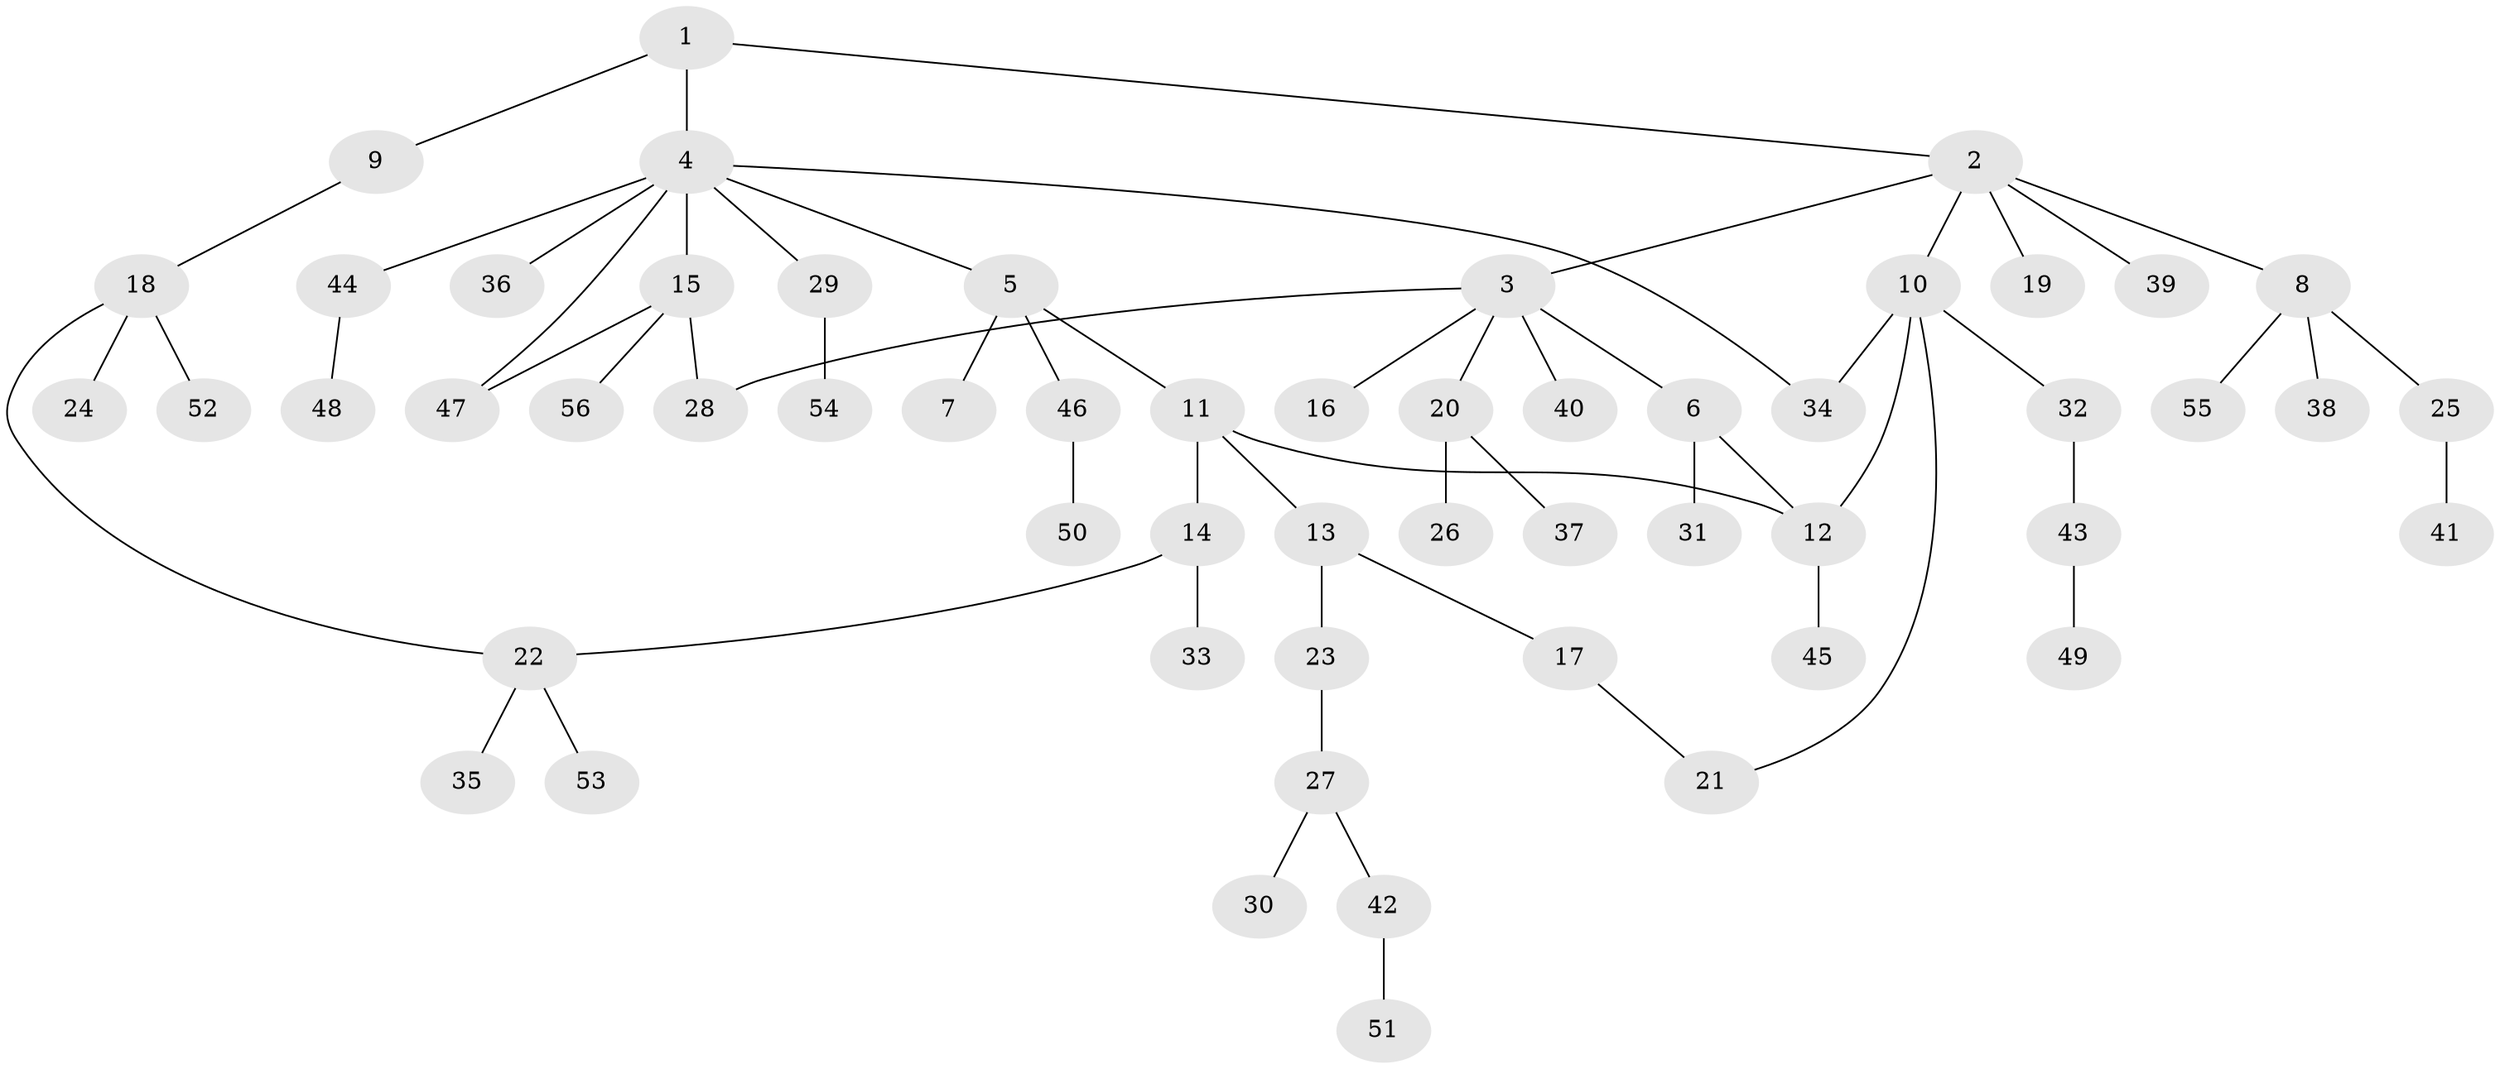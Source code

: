 // Generated by graph-tools (version 1.1) at 2025/49/03/09/25 03:49:24]
// undirected, 56 vertices, 62 edges
graph export_dot {
graph [start="1"]
  node [color=gray90,style=filled];
  1;
  2;
  3;
  4;
  5;
  6;
  7;
  8;
  9;
  10;
  11;
  12;
  13;
  14;
  15;
  16;
  17;
  18;
  19;
  20;
  21;
  22;
  23;
  24;
  25;
  26;
  27;
  28;
  29;
  30;
  31;
  32;
  33;
  34;
  35;
  36;
  37;
  38;
  39;
  40;
  41;
  42;
  43;
  44;
  45;
  46;
  47;
  48;
  49;
  50;
  51;
  52;
  53;
  54;
  55;
  56;
  1 -- 2;
  1 -- 4;
  1 -- 9;
  2 -- 3;
  2 -- 8;
  2 -- 10;
  2 -- 19;
  2 -- 39;
  3 -- 6;
  3 -- 16;
  3 -- 20;
  3 -- 28;
  3 -- 40;
  4 -- 5;
  4 -- 15;
  4 -- 29;
  4 -- 34;
  4 -- 36;
  4 -- 44;
  4 -- 47;
  5 -- 7;
  5 -- 11;
  5 -- 46;
  6 -- 31;
  6 -- 12;
  8 -- 25;
  8 -- 38;
  8 -- 55;
  9 -- 18;
  10 -- 21;
  10 -- 32;
  10 -- 12;
  10 -- 34;
  11 -- 12;
  11 -- 13;
  11 -- 14;
  12 -- 45;
  13 -- 17;
  13 -- 23;
  14 -- 22;
  14 -- 33;
  15 -- 56;
  15 -- 47;
  15 -- 28;
  17 -- 21;
  18 -- 24;
  18 -- 52;
  18 -- 22;
  20 -- 26;
  20 -- 37;
  22 -- 35;
  22 -- 53;
  23 -- 27;
  25 -- 41;
  27 -- 30;
  27 -- 42;
  29 -- 54;
  32 -- 43;
  42 -- 51;
  43 -- 49;
  44 -- 48;
  46 -- 50;
}
